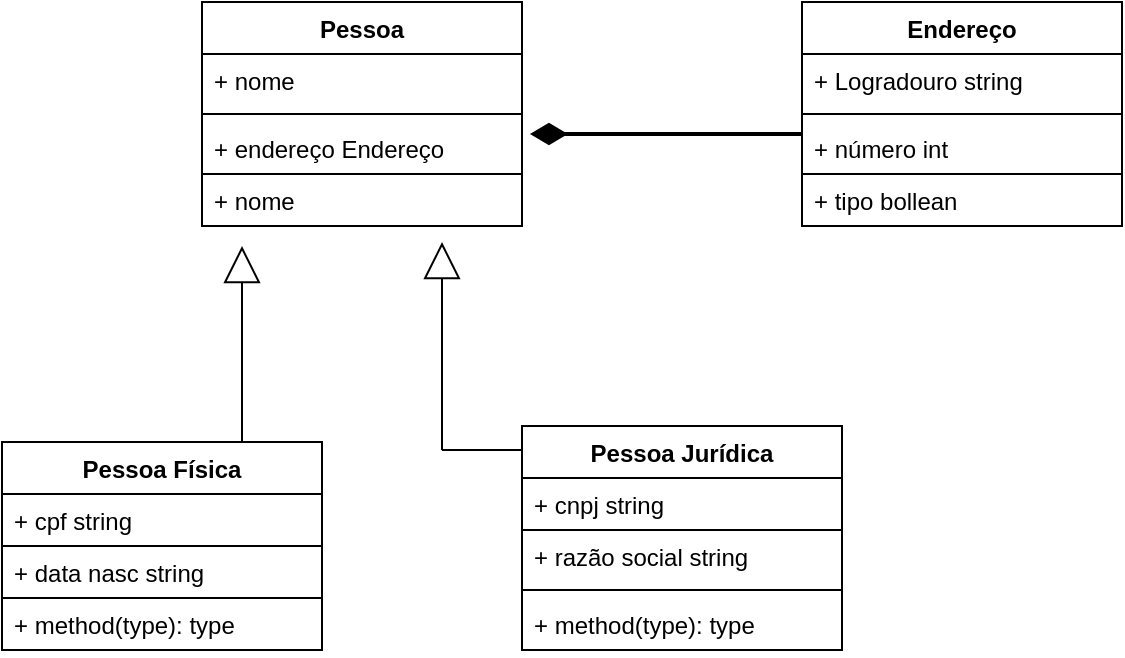 <mxfile version="18.1.3" type="github">
  <diagram id="ZfgKce8YJ-WFaK5ehEKB" name="Page-1">
    <mxGraphModel dx="868" dy="450" grid="1" gridSize="10" guides="1" tooltips="1" connect="1" arrows="1" fold="1" page="1" pageScale="1" pageWidth="827" pageHeight="1169" math="0" shadow="0">
      <root>
        <mxCell id="0" />
        <mxCell id="1" parent="0" />
        <mxCell id="qgJJxc0KVZEA8oI1WmgG-12" value="Pessoa" style="swimlane;fontStyle=1;align=center;verticalAlign=top;childLayout=stackLayout;horizontal=1;startSize=26;horizontalStack=0;resizeParent=1;resizeParentMax=0;resizeLast=0;collapsible=1;marginBottom=0;" parent="1" vertex="1">
          <mxGeometry x="210" y="240" width="160" height="86" as="geometry" />
        </mxCell>
        <mxCell id="qgJJxc0KVZEA8oI1WmgG-13" value="+ nome" style="text;strokeColor=none;fillColor=none;align=left;verticalAlign=top;spacingLeft=4;spacingRight=4;overflow=hidden;rotatable=0;points=[[0,0.5],[1,0.5]];portConstraint=eastwest;" parent="qgJJxc0KVZEA8oI1WmgG-12" vertex="1">
          <mxGeometry y="26" width="160" height="26" as="geometry" />
        </mxCell>
        <mxCell id="qgJJxc0KVZEA8oI1WmgG-14" value="" style="line;strokeWidth=1;fillColor=none;align=left;verticalAlign=middle;spacingTop=-1;spacingLeft=3;spacingRight=3;rotatable=0;labelPosition=right;points=[];portConstraint=eastwest;" parent="qgJJxc0KVZEA8oI1WmgG-12" vertex="1">
          <mxGeometry y="52" width="160" height="8" as="geometry" />
        </mxCell>
        <mxCell id="qgJJxc0KVZEA8oI1WmgG-15" value="+ endereço Endereço" style="text;strokeColor=none;fillColor=none;align=left;verticalAlign=top;spacingLeft=4;spacingRight=4;overflow=hidden;rotatable=0;points=[[0,0.5],[1,0.5]];portConstraint=eastwest;" parent="qgJJxc0KVZEA8oI1WmgG-12" vertex="1">
          <mxGeometry y="60" width="160" height="26" as="geometry" />
        </mxCell>
        <mxCell id="Q85DKzTnCj_emVMfRG_4-1" value="+ nome" style="text;strokeColor=default;fillColor=none;align=left;verticalAlign=top;spacingLeft=4;spacingRight=4;overflow=hidden;rotatable=0;points=[[0,0.5],[1,0.5]];portConstraint=eastwest;" vertex="1" parent="1">
          <mxGeometry x="210" y="326" width="160" height="26" as="geometry" />
        </mxCell>
        <mxCell id="Q85DKzTnCj_emVMfRG_4-3" value="Endereço" style="swimlane;fontStyle=1;align=center;verticalAlign=top;childLayout=stackLayout;horizontal=1;startSize=26;horizontalStack=0;resizeParent=1;resizeParentMax=0;resizeLast=0;collapsible=1;marginBottom=0;" vertex="1" parent="1">
          <mxGeometry x="510" y="240" width="160" height="86" as="geometry" />
        </mxCell>
        <mxCell id="Q85DKzTnCj_emVMfRG_4-4" value="+ Logradouro string" style="text;strokeColor=none;fillColor=none;align=left;verticalAlign=top;spacingLeft=4;spacingRight=4;overflow=hidden;rotatable=0;points=[[0,0.5],[1,0.5]];portConstraint=eastwest;" vertex="1" parent="Q85DKzTnCj_emVMfRG_4-3">
          <mxGeometry y="26" width="160" height="26" as="geometry" />
        </mxCell>
        <mxCell id="Q85DKzTnCj_emVMfRG_4-5" value="" style="line;strokeWidth=1;fillColor=none;align=left;verticalAlign=middle;spacingTop=-1;spacingLeft=3;spacingRight=3;rotatable=0;labelPosition=right;points=[];portConstraint=eastwest;" vertex="1" parent="Q85DKzTnCj_emVMfRG_4-3">
          <mxGeometry y="52" width="160" height="8" as="geometry" />
        </mxCell>
        <mxCell id="Q85DKzTnCj_emVMfRG_4-6" value="+ número int" style="text;strokeColor=none;fillColor=none;align=left;verticalAlign=top;spacingLeft=4;spacingRight=4;overflow=hidden;rotatable=0;points=[[0,0.5],[1,0.5]];portConstraint=eastwest;" vertex="1" parent="Q85DKzTnCj_emVMfRG_4-3">
          <mxGeometry y="60" width="160" height="26" as="geometry" />
        </mxCell>
        <mxCell id="Q85DKzTnCj_emVMfRG_4-8" value="+ tipo bollean " style="text;strokeColor=default;fillColor=none;align=left;verticalAlign=top;spacingLeft=4;spacingRight=4;overflow=hidden;rotatable=0;points=[[0,0.5],[1,0.5]];portConstraint=eastwest;" vertex="1" parent="1">
          <mxGeometry x="510" y="326" width="160" height="26" as="geometry" />
        </mxCell>
        <mxCell id="Q85DKzTnCj_emVMfRG_4-22" value="" style="endArrow=diamondThin;endFill=1;endSize=13;html=1;rounded=0;strokeWidth=2;entryX=1.025;entryY=0.231;entryDx=0;entryDy=0;entryPerimeter=0;startSize=0;jumpSize=2;" edge="1" parent="1" target="qgJJxc0KVZEA8oI1WmgG-15">
          <mxGeometry width="160" relative="1" as="geometry">
            <mxPoint x="510" y="306" as="sourcePoint" />
            <mxPoint x="494" y="310" as="targetPoint" />
          </mxGeometry>
        </mxCell>
        <mxCell id="Q85DKzTnCj_emVMfRG_4-23" value="Pessoa Física" style="swimlane;fontStyle=1;align=center;verticalAlign=top;childLayout=stackLayout;horizontal=1;startSize=26;horizontalStack=0;resizeParent=1;resizeParentMax=0;resizeLast=0;collapsible=1;marginBottom=0;shadow=0;strokeColor=default;" vertex="1" parent="1">
          <mxGeometry x="110" y="460" width="160" height="78" as="geometry" />
        </mxCell>
        <mxCell id="Q85DKzTnCj_emVMfRG_4-24" value="+ cpf string" style="text;strokeColor=none;fillColor=none;align=left;verticalAlign=top;spacingLeft=4;spacingRight=4;overflow=hidden;rotatable=0;points=[[0,0.5],[1,0.5]];portConstraint=eastwest;shadow=0;" vertex="1" parent="Q85DKzTnCj_emVMfRG_4-23">
          <mxGeometry y="26" width="160" height="26" as="geometry" />
        </mxCell>
        <mxCell id="Q85DKzTnCj_emVMfRG_4-27" value="+ data nasc string" style="text;strokeColor=default;fillColor=none;align=left;verticalAlign=top;spacingLeft=4;spacingRight=4;overflow=hidden;rotatable=0;points=[[0,0.5],[1,0.5]];portConstraint=eastwest;shadow=0;" vertex="1" parent="Q85DKzTnCj_emVMfRG_4-23">
          <mxGeometry y="52" width="160" height="26" as="geometry" />
        </mxCell>
        <mxCell id="Q85DKzTnCj_emVMfRG_4-26" value="+ method(type): type" style="text;strokeColor=default;fillColor=none;align=left;verticalAlign=top;spacingLeft=4;spacingRight=4;overflow=hidden;rotatable=0;points=[[0,0.5],[1,0.5]];portConstraint=eastwest;shadow=0;" vertex="1" parent="1">
          <mxGeometry x="110" y="538" width="160" height="26" as="geometry" />
        </mxCell>
        <mxCell id="Q85DKzTnCj_emVMfRG_4-28" value="Pessoa Jurídica" style="swimlane;fontStyle=1;align=center;verticalAlign=top;childLayout=stackLayout;horizontal=1;startSize=26;horizontalStack=0;resizeParent=1;resizeParentMax=0;resizeLast=0;collapsible=1;marginBottom=0;shadow=0;strokeColor=default;" vertex="1" parent="1">
          <mxGeometry x="370" y="452" width="160" height="112" as="geometry" />
        </mxCell>
        <mxCell id="Q85DKzTnCj_emVMfRG_4-29" value="+ cnpj string" style="text;strokeColor=default;fillColor=none;align=left;verticalAlign=top;spacingLeft=4;spacingRight=4;overflow=hidden;rotatable=0;points=[[0,0.5],[1,0.5]];portConstraint=eastwest;shadow=0;" vertex="1" parent="Q85DKzTnCj_emVMfRG_4-28">
          <mxGeometry y="26" width="160" height="26" as="geometry" />
        </mxCell>
        <mxCell id="Q85DKzTnCj_emVMfRG_4-32" value="+ razão social string" style="text;strokeColor=none;fillColor=none;align=left;verticalAlign=top;spacingLeft=4;spacingRight=4;overflow=hidden;rotatable=0;points=[[0,0.5],[1,0.5]];portConstraint=eastwest;shadow=0;" vertex="1" parent="Q85DKzTnCj_emVMfRG_4-28">
          <mxGeometry y="52" width="160" height="26" as="geometry" />
        </mxCell>
        <mxCell id="Q85DKzTnCj_emVMfRG_4-30" value="" style="line;strokeWidth=1;fillColor=none;align=left;verticalAlign=middle;spacingTop=-1;spacingLeft=3;spacingRight=3;rotatable=0;labelPosition=right;points=[];portConstraint=eastwest;shadow=0;" vertex="1" parent="Q85DKzTnCj_emVMfRG_4-28">
          <mxGeometry y="78" width="160" height="8" as="geometry" />
        </mxCell>
        <mxCell id="Q85DKzTnCj_emVMfRG_4-31" value="+ method(type): type" style="text;strokeColor=none;fillColor=none;align=left;verticalAlign=top;spacingLeft=4;spacingRight=4;overflow=hidden;rotatable=0;points=[[0,0.5],[1,0.5]];portConstraint=eastwest;shadow=0;" vertex="1" parent="Q85DKzTnCj_emVMfRG_4-28">
          <mxGeometry y="86" width="160" height="26" as="geometry" />
        </mxCell>
        <mxCell id="Q85DKzTnCj_emVMfRG_4-34" value="" style="endArrow=block;endSize=16;endFill=0;html=1;rounded=0;strokeWidth=1;jumpSize=2;" edge="1" parent="1">
          <mxGeometry width="160" relative="1" as="geometry">
            <mxPoint x="230" y="460" as="sourcePoint" />
            <mxPoint x="230" y="362" as="targetPoint" />
          </mxGeometry>
        </mxCell>
        <mxCell id="Q85DKzTnCj_emVMfRG_4-35" value="" style="endArrow=block;endSize=16;endFill=0;html=1;rounded=0;strokeWidth=1;jumpSize=2;exitX=0;exitY=0.5;exitDx=0;exitDy=0;exitPerimeter=0;" edge="1" parent="1" source="Q85DKzTnCj_emVMfRG_4-36">
          <mxGeometry width="160" relative="1" as="geometry">
            <mxPoint x="330" y="460" as="sourcePoint" />
            <mxPoint x="330" y="360" as="targetPoint" />
          </mxGeometry>
        </mxCell>
        <mxCell id="Q85DKzTnCj_emVMfRG_4-36" value="" style="line;strokeWidth=1;fillColor=none;align=left;verticalAlign=middle;spacingTop=-1;spacingLeft=3;spacingRight=3;rotatable=0;labelPosition=right;points=[];portConstraint=eastwest;shadow=0;" vertex="1" parent="1">
          <mxGeometry x="330" y="460" width="40" height="8" as="geometry" />
        </mxCell>
      </root>
    </mxGraphModel>
  </diagram>
</mxfile>
